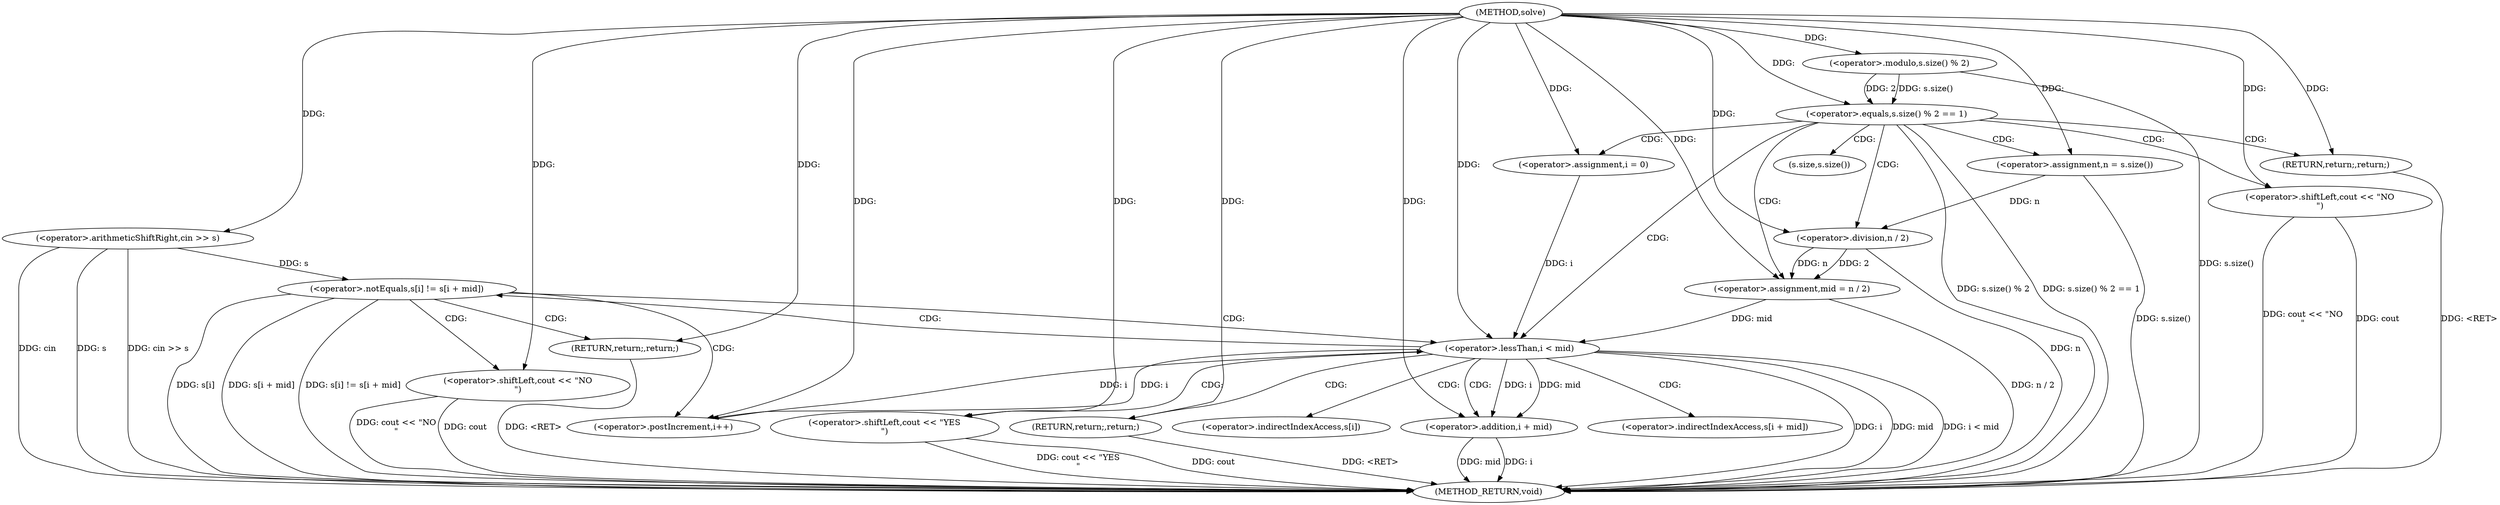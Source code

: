 digraph "solve" {  
"1000102" [label = "(METHOD,solve)" ]
"1000159" [label = "(METHOD_RETURN,void)" ]
"1000105" [label = "(<operator>.arithmeticShiftRight,cin >> s)" ]
"1000120" [label = "(<operator>.assignment,n = s.size())" ]
"1000124" [label = "(<operator>.assignment,mid = n / 2)" ]
"1000155" [label = "(<operator>.shiftLeft,cout << \"YES\n\")" ]
"1000158" [label = "(RETURN,return;,return;)" ]
"1000109" [label = "(<operator>.equals,s.size() % 2 == 1)" ]
"1000131" [label = "(<operator>.assignment,i = 0)" ]
"1000134" [label = "(<operator>.lessThan,i < mid)" ]
"1000137" [label = "(<operator>.postIncrement,i++)" ]
"1000115" [label = "(<operator>.shiftLeft,cout << \"NO\n\")" ]
"1000118" [label = "(RETURN,return;,return;)" ]
"1000126" [label = "(<operator>.division,n / 2)" ]
"1000110" [label = "(<operator>.modulo,s.size() % 2)" ]
"1000141" [label = "(<operator>.notEquals,s[i] != s[i + mid])" ]
"1000151" [label = "(<operator>.shiftLeft,cout << \"NO\n\")" ]
"1000154" [label = "(RETURN,return;,return;)" ]
"1000147" [label = "(<operator>.addition,i + mid)" ]
"1000122" [label = "(s.size,s.size())" ]
"1000142" [label = "(<operator>.indirectIndexAccess,s[i])" ]
"1000145" [label = "(<operator>.indirectIndexAccess,s[i + mid])" ]
  "1000118" -> "1000159"  [ label = "DDG: <RET>"] 
  "1000158" -> "1000159"  [ label = "DDG: <RET>"] 
  "1000105" -> "1000159"  [ label = "DDG: s"] 
  "1000105" -> "1000159"  [ label = "DDG: cin >> s"] 
  "1000110" -> "1000159"  [ label = "DDG: s.size()"] 
  "1000109" -> "1000159"  [ label = "DDG: s.size() % 2"] 
  "1000109" -> "1000159"  [ label = "DDG: s.size() % 2 == 1"] 
  "1000120" -> "1000159"  [ label = "DDG: s.size()"] 
  "1000126" -> "1000159"  [ label = "DDG: n"] 
  "1000124" -> "1000159"  [ label = "DDG: n / 2"] 
  "1000134" -> "1000159"  [ label = "DDG: i"] 
  "1000134" -> "1000159"  [ label = "DDG: mid"] 
  "1000134" -> "1000159"  [ label = "DDG: i < mid"] 
  "1000155" -> "1000159"  [ label = "DDG: cout"] 
  "1000155" -> "1000159"  [ label = "DDG: cout << \"YES\n\""] 
  "1000141" -> "1000159"  [ label = "DDG: s[i]"] 
  "1000147" -> "1000159"  [ label = "DDG: i"] 
  "1000147" -> "1000159"  [ label = "DDG: mid"] 
  "1000141" -> "1000159"  [ label = "DDG: s[i + mid]"] 
  "1000141" -> "1000159"  [ label = "DDG: s[i] != s[i + mid]"] 
  "1000151" -> "1000159"  [ label = "DDG: cout"] 
  "1000151" -> "1000159"  [ label = "DDG: cout << \"NO\n\""] 
  "1000115" -> "1000159"  [ label = "DDG: cout"] 
  "1000115" -> "1000159"  [ label = "DDG: cout << \"NO\n\""] 
  "1000154" -> "1000159"  [ label = "DDG: <RET>"] 
  "1000105" -> "1000159"  [ label = "DDG: cin"] 
  "1000102" -> "1000120"  [ label = "DDG: "] 
  "1000126" -> "1000124"  [ label = "DDG: 2"] 
  "1000126" -> "1000124"  [ label = "DDG: n"] 
  "1000102" -> "1000158"  [ label = "DDG: "] 
  "1000102" -> "1000105"  [ label = "DDG: "] 
  "1000102" -> "1000124"  [ label = "DDG: "] 
  "1000102" -> "1000131"  [ label = "DDG: "] 
  "1000102" -> "1000155"  [ label = "DDG: "] 
  "1000110" -> "1000109"  [ label = "DDG: 2"] 
  "1000110" -> "1000109"  [ label = "DDG: s.size()"] 
  "1000102" -> "1000109"  [ label = "DDG: "] 
  "1000102" -> "1000118"  [ label = "DDG: "] 
  "1000120" -> "1000126"  [ label = "DDG: n"] 
  "1000102" -> "1000126"  [ label = "DDG: "] 
  "1000131" -> "1000134"  [ label = "DDG: i"] 
  "1000137" -> "1000134"  [ label = "DDG: i"] 
  "1000102" -> "1000134"  [ label = "DDG: "] 
  "1000124" -> "1000134"  [ label = "DDG: mid"] 
  "1000102" -> "1000137"  [ label = "DDG: "] 
  "1000134" -> "1000137"  [ label = "DDG: i"] 
  "1000102" -> "1000110"  [ label = "DDG: "] 
  "1000102" -> "1000115"  [ label = "DDG: "] 
  "1000105" -> "1000141"  [ label = "DDG: s"] 
  "1000102" -> "1000154"  [ label = "DDG: "] 
  "1000102" -> "1000151"  [ label = "DDG: "] 
  "1000134" -> "1000147"  [ label = "DDG: i"] 
  "1000102" -> "1000147"  [ label = "DDG: "] 
  "1000134" -> "1000147"  [ label = "DDG: mid"] 
  "1000109" -> "1000131"  [ label = "CDG: "] 
  "1000109" -> "1000120"  [ label = "CDG: "] 
  "1000109" -> "1000126"  [ label = "CDG: "] 
  "1000109" -> "1000124"  [ label = "CDG: "] 
  "1000109" -> "1000115"  [ label = "CDG: "] 
  "1000109" -> "1000118"  [ label = "CDG: "] 
  "1000109" -> "1000134"  [ label = "CDG: "] 
  "1000109" -> "1000122"  [ label = "CDG: "] 
  "1000134" -> "1000158"  [ label = "CDG: "] 
  "1000134" -> "1000142"  [ label = "CDG: "] 
  "1000134" -> "1000155"  [ label = "CDG: "] 
  "1000134" -> "1000141"  [ label = "CDG: "] 
  "1000134" -> "1000147"  [ label = "CDG: "] 
  "1000134" -> "1000145"  [ label = "CDG: "] 
  "1000141" -> "1000137"  [ label = "CDG: "] 
  "1000141" -> "1000154"  [ label = "CDG: "] 
  "1000141" -> "1000151"  [ label = "CDG: "] 
  "1000141" -> "1000134"  [ label = "CDG: "] 
}
